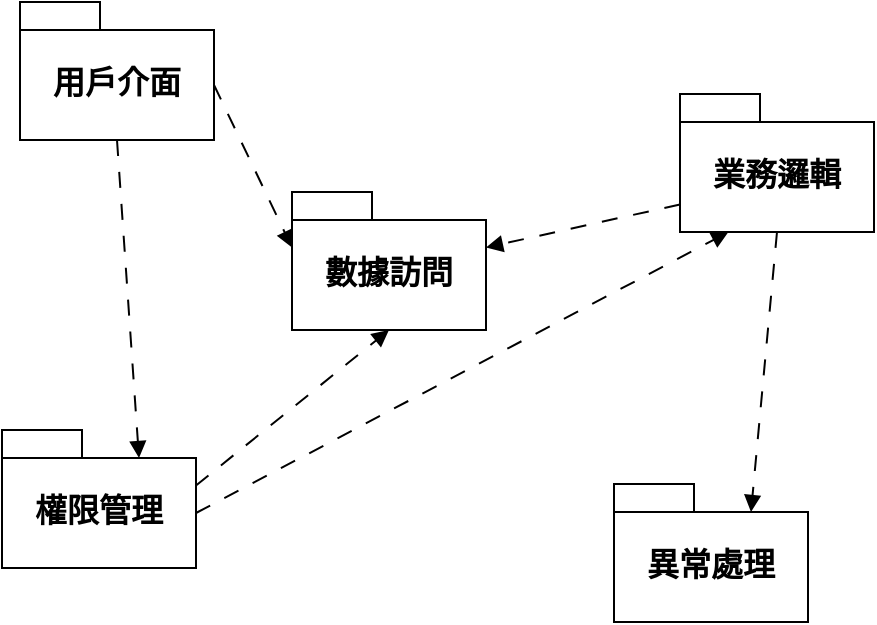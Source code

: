 <mxfile version="22.1.16" type="device">
  <diagram id="FHLm_pvd5-jqZSsv3KOB" name="第1頁">
    <mxGraphModel dx="3194" dy="459" grid="0" gridSize="10" guides="1" tooltips="1" connect="1" arrows="1" fold="1" page="0" pageScale="1" pageWidth="827" pageHeight="1169" math="0" shadow="0">
      <root>
        <mxCell id="0" />
        <mxCell id="1" parent="0" />
        <mxCell id="McjDVjIMsSs2UeSFPrv5-2" value="用戶介面" style="shape=folder;fontStyle=1;spacingTop=10;tabWidth=40;tabHeight=14;tabPosition=left;html=1;whiteSpace=wrap;fontSize=16;" parent="1" vertex="1">
          <mxGeometry x="-2304" y="56" width="97" height="69" as="geometry" />
        </mxCell>
        <mxCell id="McjDVjIMsSs2UeSFPrv5-3" value="業務邏輯" style="shape=folder;fontStyle=1;spacingTop=10;tabWidth=40;tabHeight=14;tabPosition=left;html=1;whiteSpace=wrap;fontSize=16;" parent="1" vertex="1">
          <mxGeometry x="-1974" y="102" width="97" height="69" as="geometry" />
        </mxCell>
        <mxCell id="McjDVjIMsSs2UeSFPrv5-4" value="數據訪問" style="shape=folder;fontStyle=1;spacingTop=10;tabWidth=40;tabHeight=14;tabPosition=left;html=1;whiteSpace=wrap;fontSize=16;" parent="1" vertex="1">
          <mxGeometry x="-2168" y="151" width="97" height="69" as="geometry" />
        </mxCell>
        <mxCell id="McjDVjIMsSs2UeSFPrv5-5" value="權限管理" style="shape=folder;fontStyle=1;spacingTop=10;tabWidth=40;tabHeight=14;tabPosition=left;html=1;whiteSpace=wrap;fontSize=16;" parent="1" vertex="1">
          <mxGeometry x="-2313" y="270" width="97" height="69" as="geometry" />
        </mxCell>
        <mxCell id="McjDVjIMsSs2UeSFPrv5-6" value="異常處理" style="shape=folder;fontStyle=1;spacingTop=10;tabWidth=40;tabHeight=14;tabPosition=left;html=1;whiteSpace=wrap;fontSize=16;" parent="1" vertex="1">
          <mxGeometry x="-2007" y="297" width="97" height="69" as="geometry" />
        </mxCell>
        <mxCell id="NZA8zCMv7NOAUtkrST4Q-1" value="" style="html=1;verticalAlign=bottom;labelBackgroundColor=none;endArrow=block;endFill=1;dashed=1;rounded=0;entryX=0;entryY=0;entryDx=68.5;entryDy=14;entryPerimeter=0;exitX=0.5;exitY=1;exitDx=0;exitDy=0;exitPerimeter=0;dashPattern=8 8;" edge="1" parent="1" source="McjDVjIMsSs2UeSFPrv5-2" target="McjDVjIMsSs2UeSFPrv5-5">
          <mxGeometry width="160" relative="1" as="geometry">
            <mxPoint x="-2277" y="175" as="sourcePoint" />
            <mxPoint x="-2202" y="187" as="targetPoint" />
          </mxGeometry>
        </mxCell>
        <mxCell id="NZA8zCMv7NOAUtkrST4Q-2" value="" style="html=1;verticalAlign=bottom;labelBackgroundColor=none;endArrow=block;endFill=1;dashed=1;rounded=0;entryX=0;entryY=0;entryDx=0;entryDy=27.75;entryPerimeter=0;exitX=0;exitY=0;exitDx=97;exitDy=41.5;exitPerimeter=0;dashPattern=8 8;" edge="1" parent="1" source="McjDVjIMsSs2UeSFPrv5-2" target="McjDVjIMsSs2UeSFPrv5-4">
          <mxGeometry width="160" relative="1" as="geometry">
            <mxPoint x="-2245" y="135" as="sourcePoint" />
            <mxPoint x="-2234" y="294" as="targetPoint" />
          </mxGeometry>
        </mxCell>
        <mxCell id="NZA8zCMv7NOAUtkrST4Q-3" value="" style="html=1;verticalAlign=bottom;labelBackgroundColor=none;endArrow=block;endFill=1;dashed=1;rounded=0;exitX=0;exitY=0;exitDx=0;exitDy=55.25;exitPerimeter=0;dashPattern=8 8;entryX=0;entryY=0;entryDx=97;entryDy=27.75;entryPerimeter=0;" edge="1" parent="1" source="McjDVjIMsSs2UeSFPrv5-3" target="McjDVjIMsSs2UeSFPrv5-4">
          <mxGeometry width="160" relative="1" as="geometry">
            <mxPoint x="-2235" y="145" as="sourcePoint" />
            <mxPoint x="-1996" y="230" as="targetPoint" />
          </mxGeometry>
        </mxCell>
        <mxCell id="NZA8zCMv7NOAUtkrST4Q-4" value="" style="html=1;verticalAlign=bottom;labelBackgroundColor=none;endArrow=block;endFill=1;dashed=1;rounded=0;entryX=0;entryY=0;entryDx=68.5;entryDy=14;entryPerimeter=0;exitX=0.5;exitY=1;exitDx=0;exitDy=0;exitPerimeter=0;dashPattern=8 8;" edge="1" parent="1" source="McjDVjIMsSs2UeSFPrv5-3" target="McjDVjIMsSs2UeSFPrv5-6">
          <mxGeometry width="160" relative="1" as="geometry">
            <mxPoint x="-2225" y="155" as="sourcePoint" />
            <mxPoint x="-2214" y="314" as="targetPoint" />
          </mxGeometry>
        </mxCell>
        <mxCell id="NZA8zCMv7NOAUtkrST4Q-5" value="" style="html=1;verticalAlign=bottom;labelBackgroundColor=none;endArrow=block;endFill=1;dashed=1;rounded=0;entryX=0.25;entryY=1;entryDx=0;entryDy=0;entryPerimeter=0;dashPattern=8 8;exitX=0;exitY=0;exitDx=97;exitDy=41.5;exitPerimeter=0;" edge="1" parent="1" source="McjDVjIMsSs2UeSFPrv5-5" target="McjDVjIMsSs2UeSFPrv5-3">
          <mxGeometry width="160" relative="1" as="geometry">
            <mxPoint x="-2151" y="442" as="sourcePoint" />
            <mxPoint x="-2204" y="324" as="targetPoint" />
          </mxGeometry>
        </mxCell>
        <mxCell id="NZA8zCMv7NOAUtkrST4Q-6" value="" style="html=1;verticalAlign=bottom;labelBackgroundColor=none;endArrow=block;endFill=1;dashed=1;rounded=0;entryX=0.5;entryY=1;entryDx=0;entryDy=0;entryPerimeter=0;exitX=0;exitY=0;exitDx=97;exitDy=27.75;exitPerimeter=0;dashPattern=8 8;" edge="1" parent="1" source="McjDVjIMsSs2UeSFPrv5-5" target="McjDVjIMsSs2UeSFPrv5-4">
          <mxGeometry width="160" relative="1" as="geometry">
            <mxPoint x="-2205" y="175" as="sourcePoint" />
            <mxPoint x="-2194" y="334" as="targetPoint" />
          </mxGeometry>
        </mxCell>
      </root>
    </mxGraphModel>
  </diagram>
</mxfile>
